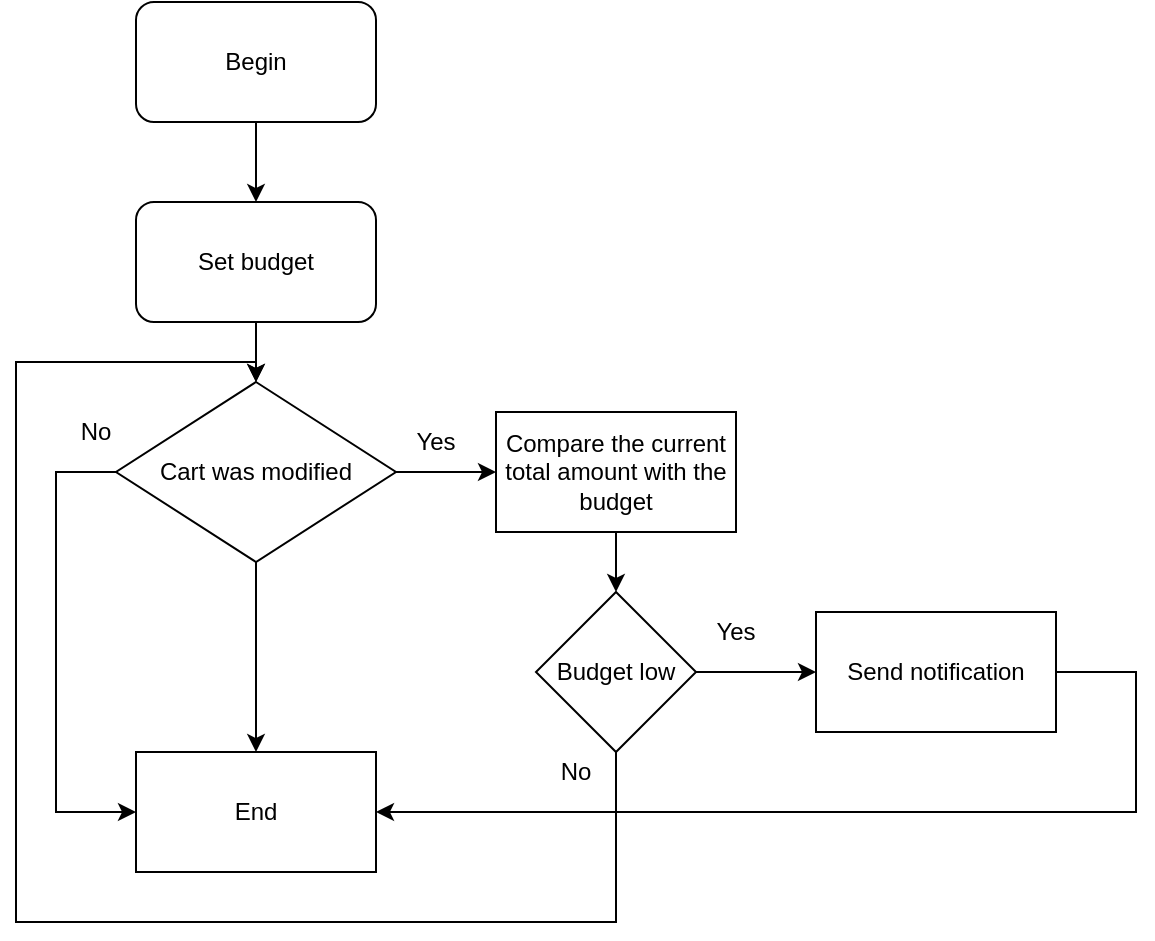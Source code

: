 <mxfile version="24.7.17">
  <diagram name="Page-1" id="RlqnmqYYoTdcE8wbwLlh">
    <mxGraphModel dx="1194" dy="561" grid="1" gridSize="10" guides="1" tooltips="1" connect="1" arrows="1" fold="1" page="1" pageScale="1" pageWidth="827" pageHeight="1169" math="0" shadow="0">
      <root>
        <mxCell id="0" />
        <mxCell id="1" parent="0" />
        <mxCell id="HqwTNDqannSB88Sb7Zla-3" value="" style="edgeStyle=orthogonalEdgeStyle;rounded=0;orthogonalLoop=1;jettySize=auto;html=1;" edge="1" parent="1" source="HqwTNDqannSB88Sb7Zla-1" target="HqwTNDqannSB88Sb7Zla-2">
          <mxGeometry relative="1" as="geometry" />
        </mxCell>
        <mxCell id="HqwTNDqannSB88Sb7Zla-1" value="Begin" style="rounded=1;whiteSpace=wrap;html=1;" vertex="1" parent="1">
          <mxGeometry x="260" y="60" width="120" height="60" as="geometry" />
        </mxCell>
        <mxCell id="HqwTNDqannSB88Sb7Zla-5" value="" style="edgeStyle=orthogonalEdgeStyle;rounded=0;orthogonalLoop=1;jettySize=auto;html=1;entryX=0.5;entryY=0;entryDx=0;entryDy=0;" edge="1" parent="1" source="HqwTNDqannSB88Sb7Zla-2" target="HqwTNDqannSB88Sb7Zla-6">
          <mxGeometry relative="1" as="geometry">
            <mxPoint x="320" y="280" as="targetPoint" />
          </mxGeometry>
        </mxCell>
        <mxCell id="HqwTNDqannSB88Sb7Zla-2" value="Set budget" style="whiteSpace=wrap;html=1;rounded=1;" vertex="1" parent="1">
          <mxGeometry x="260" y="160" width="120" height="60" as="geometry" />
        </mxCell>
        <mxCell id="HqwTNDqannSB88Sb7Zla-8" value="" style="edgeStyle=orthogonalEdgeStyle;rounded=0;orthogonalLoop=1;jettySize=auto;html=1;" edge="1" parent="1" source="HqwTNDqannSB88Sb7Zla-6" target="HqwTNDqannSB88Sb7Zla-7">
          <mxGeometry relative="1" as="geometry" />
        </mxCell>
        <mxCell id="HqwTNDqannSB88Sb7Zla-17" value="" style="edgeStyle=orthogonalEdgeStyle;rounded=0;orthogonalLoop=1;jettySize=auto;html=1;" edge="1" parent="1" source="HqwTNDqannSB88Sb7Zla-6" target="HqwTNDqannSB88Sb7Zla-16">
          <mxGeometry relative="1" as="geometry" />
        </mxCell>
        <mxCell id="HqwTNDqannSB88Sb7Zla-19" style="edgeStyle=orthogonalEdgeStyle;rounded=0;orthogonalLoop=1;jettySize=auto;html=1;exitX=0;exitY=0.5;exitDx=0;exitDy=0;entryX=0;entryY=0.5;entryDx=0;entryDy=0;" edge="1" parent="1" source="HqwTNDqannSB88Sb7Zla-6" target="HqwTNDqannSB88Sb7Zla-16">
          <mxGeometry relative="1" as="geometry">
            <Array as="points">
              <mxPoint x="220" y="295" />
              <mxPoint x="220" y="465" />
            </Array>
          </mxGeometry>
        </mxCell>
        <mxCell id="HqwTNDqannSB88Sb7Zla-6" value="Cart was modified" style="rhombus;whiteSpace=wrap;html=1;" vertex="1" parent="1">
          <mxGeometry x="250" y="250" width="140" height="90" as="geometry" />
        </mxCell>
        <mxCell id="HqwTNDqannSB88Sb7Zla-11" value="" style="edgeStyle=orthogonalEdgeStyle;rounded=0;orthogonalLoop=1;jettySize=auto;html=1;entryX=0.5;entryY=0;entryDx=0;entryDy=0;" edge="1" parent="1" source="HqwTNDqannSB88Sb7Zla-7" target="HqwTNDqannSB88Sb7Zla-12">
          <mxGeometry relative="1" as="geometry">
            <mxPoint x="500" y="420" as="targetPoint" />
          </mxGeometry>
        </mxCell>
        <mxCell id="HqwTNDqannSB88Sb7Zla-7" value="Compare the current total amount with the budget" style="whiteSpace=wrap;html=1;" vertex="1" parent="1">
          <mxGeometry x="440" y="265" width="120" height="60" as="geometry" />
        </mxCell>
        <mxCell id="HqwTNDqannSB88Sb7Zla-9" value="Yes" style="text;html=1;align=center;verticalAlign=middle;whiteSpace=wrap;rounded=0;" vertex="1" parent="1">
          <mxGeometry x="380" y="265" width="60" height="30" as="geometry" />
        </mxCell>
        <mxCell id="HqwTNDqannSB88Sb7Zla-14" value="" style="edgeStyle=orthogonalEdgeStyle;rounded=0;orthogonalLoop=1;jettySize=auto;html=1;" edge="1" parent="1" source="HqwTNDqannSB88Sb7Zla-12" target="HqwTNDqannSB88Sb7Zla-13">
          <mxGeometry relative="1" as="geometry" />
        </mxCell>
        <mxCell id="HqwTNDqannSB88Sb7Zla-27" style="edgeStyle=orthogonalEdgeStyle;rounded=0;orthogonalLoop=1;jettySize=auto;html=1;entryX=0.5;entryY=0;entryDx=0;entryDy=0;" edge="1" parent="1" source="HqwTNDqannSB88Sb7Zla-12" target="HqwTNDqannSB88Sb7Zla-6">
          <mxGeometry relative="1" as="geometry">
            <Array as="points">
              <mxPoint x="500" y="520" />
              <mxPoint x="200" y="520" />
              <mxPoint x="200" y="240" />
              <mxPoint x="320" y="240" />
            </Array>
          </mxGeometry>
        </mxCell>
        <mxCell id="HqwTNDqannSB88Sb7Zla-12" value="Budget low" style="rhombus;whiteSpace=wrap;html=1;" vertex="1" parent="1">
          <mxGeometry x="460" y="355" width="80" height="80" as="geometry" />
        </mxCell>
        <mxCell id="HqwTNDqannSB88Sb7Zla-23" style="edgeStyle=orthogonalEdgeStyle;rounded=0;orthogonalLoop=1;jettySize=auto;html=1;entryX=1;entryY=0.5;entryDx=0;entryDy=0;" edge="1" parent="1" source="HqwTNDqannSB88Sb7Zla-13" target="HqwTNDqannSB88Sb7Zla-16">
          <mxGeometry relative="1" as="geometry">
            <Array as="points">
              <mxPoint x="760" y="395" />
              <mxPoint x="760" y="465" />
            </Array>
          </mxGeometry>
        </mxCell>
        <mxCell id="HqwTNDqannSB88Sb7Zla-13" value="Send notification" style="whiteSpace=wrap;html=1;" vertex="1" parent="1">
          <mxGeometry x="600" y="365" width="120" height="60" as="geometry" />
        </mxCell>
        <mxCell id="HqwTNDqannSB88Sb7Zla-15" value="Yes" style="text;html=1;align=center;verticalAlign=middle;whiteSpace=wrap;rounded=0;" vertex="1" parent="1">
          <mxGeometry x="530" y="360" width="60" height="30" as="geometry" />
        </mxCell>
        <mxCell id="HqwTNDqannSB88Sb7Zla-16" value="End" style="whiteSpace=wrap;html=1;" vertex="1" parent="1">
          <mxGeometry x="260" y="435" width="120" height="60" as="geometry" />
        </mxCell>
        <mxCell id="HqwTNDqannSB88Sb7Zla-20" value="No" style="text;html=1;align=center;verticalAlign=middle;whiteSpace=wrap;rounded=0;" vertex="1" parent="1">
          <mxGeometry x="210" y="260" width="60" height="30" as="geometry" />
        </mxCell>
        <mxCell id="HqwTNDqannSB88Sb7Zla-28" value="No" style="text;html=1;align=center;verticalAlign=middle;whiteSpace=wrap;rounded=0;" vertex="1" parent="1">
          <mxGeometry x="450" y="430" width="60" height="30" as="geometry" />
        </mxCell>
      </root>
    </mxGraphModel>
  </diagram>
</mxfile>
